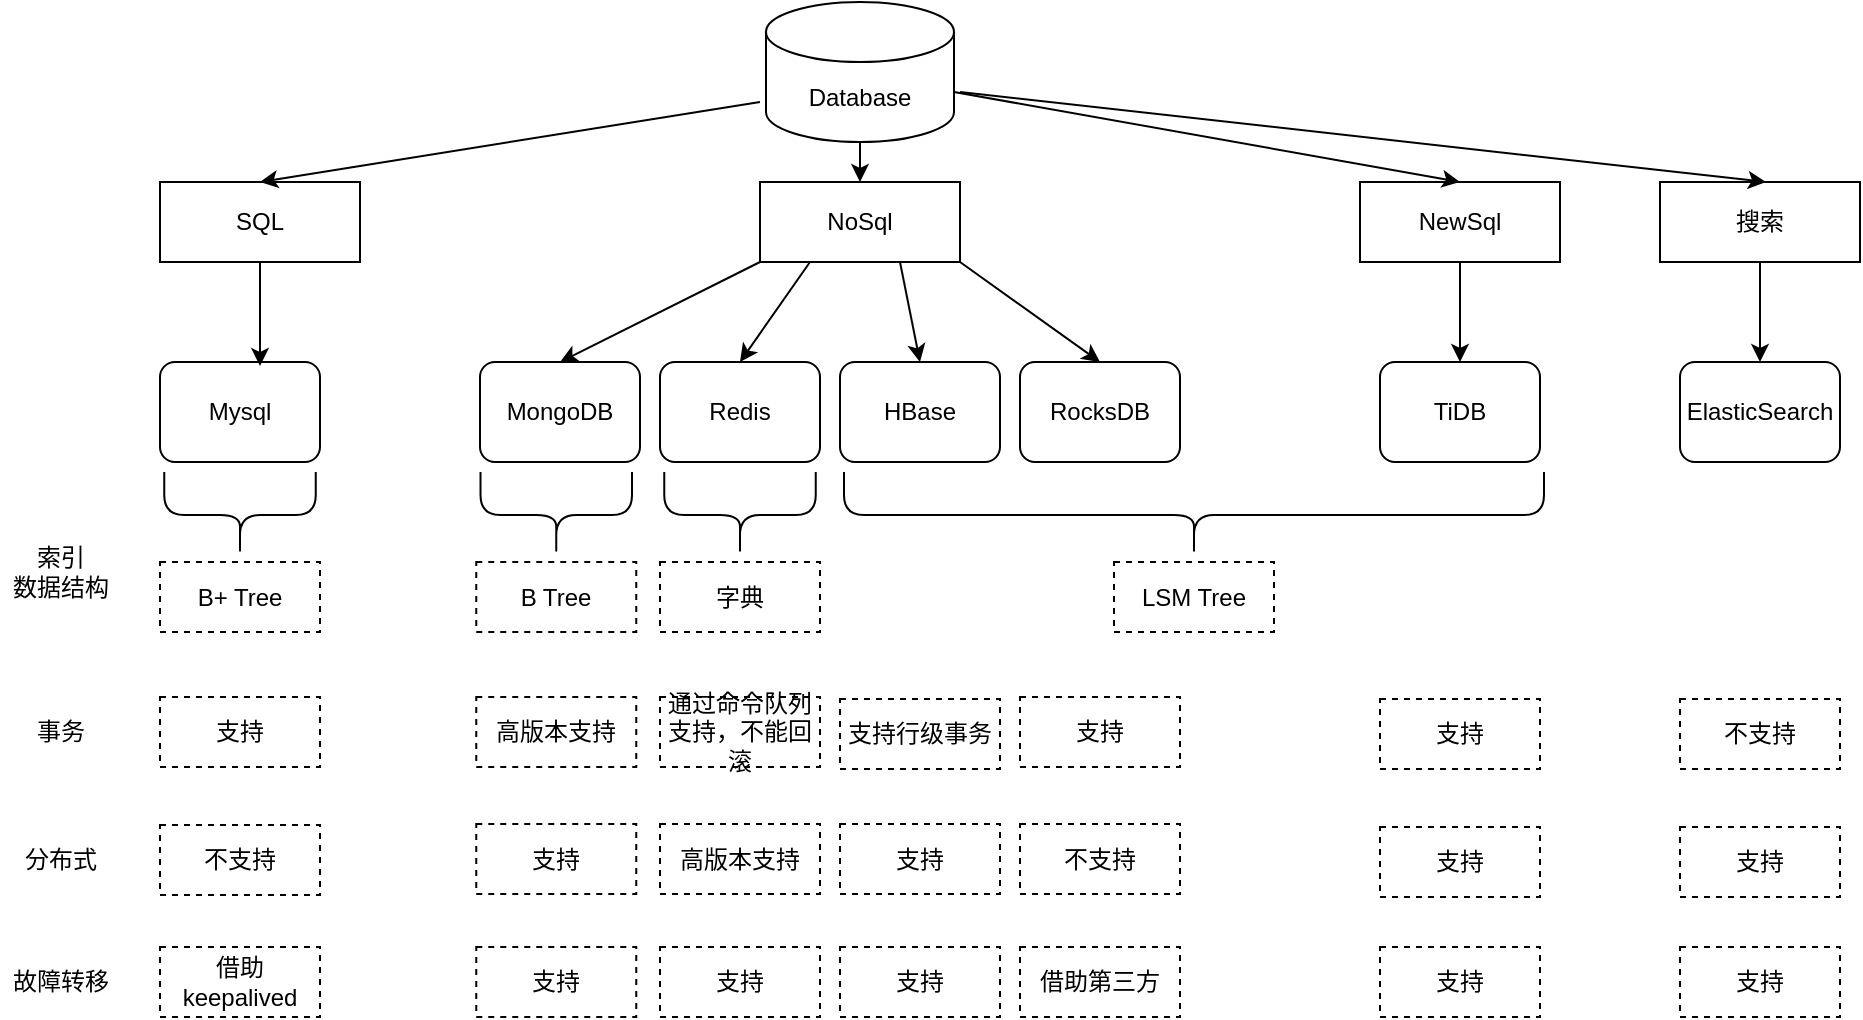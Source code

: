 <mxfile version="15.2.9" type="github">
  <diagram id="DRu2gxSG5SPX4MMIGEa3" name="Page-1">
    <mxGraphModel dx="1108" dy="450" grid="1" gridSize="10" guides="1" tooltips="1" connect="1" arrows="1" fold="1" page="1" pageScale="1" pageWidth="1654" pageHeight="2336" math="0" shadow="0">
      <root>
        <mxCell id="0" />
        <mxCell id="1" parent="0" />
        <mxCell id="0nGu9uPeD8ZVMmO9TPRt-2" value="Database" style="shape=cylinder3;whiteSpace=wrap;html=1;boundedLbl=1;backgroundOutline=1;size=15;" parent="1" vertex="1">
          <mxGeometry x="403" y="30" width="94" height="70" as="geometry" />
        </mxCell>
        <mxCell id="0nGu9uPeD8ZVMmO9TPRt-3" value="SQL" style="rounded=0;whiteSpace=wrap;html=1;" parent="1" vertex="1">
          <mxGeometry x="100" y="120" width="100" height="40" as="geometry" />
        </mxCell>
        <mxCell id="0nGu9uPeD8ZVMmO9TPRt-4" value="NoSql" style="rounded=0;whiteSpace=wrap;html=1;" parent="1" vertex="1">
          <mxGeometry x="400" y="120" width="100" height="40" as="geometry" />
        </mxCell>
        <mxCell id="0nGu9uPeD8ZVMmO9TPRt-5" value="NewSql" style="rounded=0;whiteSpace=wrap;html=1;" parent="1" vertex="1">
          <mxGeometry x="700" y="120" width="100" height="40" as="geometry" />
        </mxCell>
        <mxCell id="0nGu9uPeD8ZVMmO9TPRt-6" value="Mysql" style="rounded=1;whiteSpace=wrap;html=1;" parent="1" vertex="1">
          <mxGeometry x="100" y="210" width="80" height="50" as="geometry" />
        </mxCell>
        <mxCell id="0nGu9uPeD8ZVMmO9TPRt-7" value="MongoDB" style="rounded=1;whiteSpace=wrap;html=1;" parent="1" vertex="1">
          <mxGeometry x="260" y="210" width="80" height="50" as="geometry" />
        </mxCell>
        <mxCell id="0nGu9uPeD8ZVMmO9TPRt-8" value="TiDB" style="rounded=1;whiteSpace=wrap;html=1;" parent="1" vertex="1">
          <mxGeometry x="710" y="210" width="80" height="50" as="geometry" />
        </mxCell>
        <mxCell id="0nGu9uPeD8ZVMmO9TPRt-9" value="Redis" style="rounded=1;whiteSpace=wrap;html=1;" parent="1" vertex="1">
          <mxGeometry x="350" y="210" width="80" height="50" as="geometry" />
        </mxCell>
        <mxCell id="0nGu9uPeD8ZVMmO9TPRt-10" value="HBase" style="rounded=1;whiteSpace=wrap;html=1;" parent="1" vertex="1">
          <mxGeometry x="440" y="210" width="80" height="50" as="geometry" />
        </mxCell>
        <mxCell id="0nGu9uPeD8ZVMmO9TPRt-11" value="RocksDB" style="rounded=1;whiteSpace=wrap;html=1;" parent="1" vertex="1">
          <mxGeometry x="530" y="210" width="80" height="50" as="geometry" />
        </mxCell>
        <mxCell id="0nGu9uPeD8ZVMmO9TPRt-12" value="" style="endArrow=classic;html=1;entryX=0.5;entryY=0;entryDx=0;entryDy=0;" parent="1" target="0nGu9uPeD8ZVMmO9TPRt-3" edge="1">
          <mxGeometry width="50" height="50" relative="1" as="geometry">
            <mxPoint x="400" y="80" as="sourcePoint" />
            <mxPoint x="160" y="130" as="targetPoint" />
          </mxGeometry>
        </mxCell>
        <mxCell id="0nGu9uPeD8ZVMmO9TPRt-15" value="" style="endArrow=classic;html=1;exitX=0.5;exitY=1;exitDx=0;exitDy=0;exitPerimeter=0;" parent="1" source="0nGu9uPeD8ZVMmO9TPRt-2" target="0nGu9uPeD8ZVMmO9TPRt-4" edge="1">
          <mxGeometry width="50" height="50" relative="1" as="geometry">
            <mxPoint x="390" y="258" as="sourcePoint" />
            <mxPoint x="520" y="170" as="targetPoint" />
          </mxGeometry>
        </mxCell>
        <mxCell id="0nGu9uPeD8ZVMmO9TPRt-16" value="" style="endArrow=classic;html=1;entryX=0.5;entryY=0;entryDx=0;entryDy=0;exitX=1;exitY=0;exitDx=0;exitDy=45;exitPerimeter=0;" parent="1" source="0nGu9uPeD8ZVMmO9TPRt-2" target="0nGu9uPeD8ZVMmO9TPRt-5" edge="1">
          <mxGeometry width="50" height="50" relative="1" as="geometry">
            <mxPoint x="390" y="260" as="sourcePoint" />
            <mxPoint x="440" y="210" as="targetPoint" />
          </mxGeometry>
        </mxCell>
        <mxCell id="0nGu9uPeD8ZVMmO9TPRt-17" value="" style="endArrow=classic;html=1;exitX=0.5;exitY=1;exitDx=0;exitDy=0;entryX=0.625;entryY=0.04;entryDx=0;entryDy=0;entryPerimeter=0;" parent="1" source="0nGu9uPeD8ZVMmO9TPRt-3" target="0nGu9uPeD8ZVMmO9TPRt-6" edge="1">
          <mxGeometry width="50" height="50" relative="1" as="geometry">
            <mxPoint x="390" y="260" as="sourcePoint" />
            <mxPoint x="440" y="210" as="targetPoint" />
          </mxGeometry>
        </mxCell>
        <mxCell id="0nGu9uPeD8ZVMmO9TPRt-18" value="" style="endArrow=classic;html=1;entryX=0.5;entryY=0;entryDx=0;entryDy=0;exitX=0.5;exitY=1;exitDx=0;exitDy=0;" parent="1" source="0nGu9uPeD8ZVMmO9TPRt-5" target="0nGu9uPeD8ZVMmO9TPRt-8" edge="1">
          <mxGeometry width="50" height="50" relative="1" as="geometry">
            <mxPoint x="390" y="260" as="sourcePoint" />
            <mxPoint x="440" y="210" as="targetPoint" />
          </mxGeometry>
        </mxCell>
        <mxCell id="0nGu9uPeD8ZVMmO9TPRt-19" value="" style="endArrow=classic;html=1;exitX=0;exitY=1;exitDx=0;exitDy=0;" parent="1" source="0nGu9uPeD8ZVMmO9TPRt-4" edge="1">
          <mxGeometry width="50" height="50" relative="1" as="geometry">
            <mxPoint x="390" y="260" as="sourcePoint" />
            <mxPoint x="300" y="210" as="targetPoint" />
          </mxGeometry>
        </mxCell>
        <mxCell id="0nGu9uPeD8ZVMmO9TPRt-20" value="" style="endArrow=classic;html=1;exitX=0.25;exitY=1;exitDx=0;exitDy=0;entryX=0.5;entryY=0;entryDx=0;entryDy=0;" parent="1" source="0nGu9uPeD8ZVMmO9TPRt-4" target="0nGu9uPeD8ZVMmO9TPRt-9" edge="1">
          <mxGeometry width="50" height="50" relative="1" as="geometry">
            <mxPoint x="390" y="260" as="sourcePoint" />
            <mxPoint x="440" y="210" as="targetPoint" />
          </mxGeometry>
        </mxCell>
        <mxCell id="0nGu9uPeD8ZVMmO9TPRt-21" value="" style="endArrow=classic;html=1;entryX=0.5;entryY=0;entryDx=0;entryDy=0;" parent="1" target="0nGu9uPeD8ZVMmO9TPRt-10" edge="1">
          <mxGeometry width="50" height="50" relative="1" as="geometry">
            <mxPoint x="470" y="160" as="sourcePoint" />
            <mxPoint x="440" y="210" as="targetPoint" />
          </mxGeometry>
        </mxCell>
        <mxCell id="0nGu9uPeD8ZVMmO9TPRt-22" value="" style="endArrow=classic;html=1;entryX=0.5;entryY=0;entryDx=0;entryDy=0;exitX=1;exitY=1;exitDx=0;exitDy=0;" parent="1" source="0nGu9uPeD8ZVMmO9TPRt-4" target="0nGu9uPeD8ZVMmO9TPRt-11" edge="1">
          <mxGeometry width="50" height="50" relative="1" as="geometry">
            <mxPoint x="390" y="260" as="sourcePoint" />
            <mxPoint x="440" y="210" as="targetPoint" />
          </mxGeometry>
        </mxCell>
        <mxCell id="p9qC6Sfa_oU3Ob1x9fZa-5" value="索引&lt;br&gt;数据结构" style="text;html=1;resizable=0;autosize=1;align=center;verticalAlign=middle;points=[];fillColor=none;strokeColor=none;rounded=0;" vertex="1" parent="1">
          <mxGeometry x="20" y="300" width="60" height="30" as="geometry" />
        </mxCell>
        <mxCell id="p9qC6Sfa_oU3Ob1x9fZa-11" value="" style="shape=curlyBracket;whiteSpace=wrap;html=1;rounded=1;flipH=1;rotation=90;" vertex="1" parent="1">
          <mxGeometry x="595.5" y="111.5" width="43" height="350" as="geometry" />
        </mxCell>
        <mxCell id="p9qC6Sfa_oU3Ob1x9fZa-13" value="LSM Tree" style="rounded=0;whiteSpace=wrap;html=1;dashed=1;" vertex="1" parent="1">
          <mxGeometry x="577" y="310" width="80" height="35" as="geometry" />
        </mxCell>
        <mxCell id="p9qC6Sfa_oU3Ob1x9fZa-14" value="" style="shape=curlyBracket;whiteSpace=wrap;html=1;rounded=1;flipH=1;rotation=90;" vertex="1" parent="1">
          <mxGeometry x="276.63" y="248.63" width="43" height="75.75" as="geometry" />
        </mxCell>
        <mxCell id="p9qC6Sfa_oU3Ob1x9fZa-15" value="" style="shape=curlyBracket;whiteSpace=wrap;html=1;rounded=1;flipH=1;rotation=90;" vertex="1" parent="1">
          <mxGeometry x="368.5" y="248.63" width="43" height="75.75" as="geometry" />
        </mxCell>
        <mxCell id="p9qC6Sfa_oU3Ob1x9fZa-16" value="" style="shape=curlyBracket;whiteSpace=wrap;html=1;rounded=1;flipH=1;rotation=90;" vertex="1" parent="1">
          <mxGeometry x="118.5" y="248.63" width="43" height="75.75" as="geometry" />
        </mxCell>
        <mxCell id="p9qC6Sfa_oU3Ob1x9fZa-17" value="B+ Tree" style="rounded=0;whiteSpace=wrap;html=1;dashed=1;" vertex="1" parent="1">
          <mxGeometry x="100" y="310" width="80" height="35" as="geometry" />
        </mxCell>
        <mxCell id="p9qC6Sfa_oU3Ob1x9fZa-18" value="B Tree" style="rounded=0;whiteSpace=wrap;html=1;dashed=1;" vertex="1" parent="1">
          <mxGeometry x="258.13" y="310" width="80" height="35" as="geometry" />
        </mxCell>
        <mxCell id="p9qC6Sfa_oU3Ob1x9fZa-19" value="字典" style="rounded=0;whiteSpace=wrap;html=1;dashed=1;" vertex="1" parent="1">
          <mxGeometry x="350" y="310" width="80" height="35" as="geometry" />
        </mxCell>
        <mxCell id="p9qC6Sfa_oU3Ob1x9fZa-20" value="事务" style="text;html=1;resizable=0;autosize=1;align=center;verticalAlign=middle;points=[];fillColor=none;strokeColor=none;rounded=0;" vertex="1" parent="1">
          <mxGeometry x="30" y="385" width="40" height="20" as="geometry" />
        </mxCell>
        <mxCell id="p9qC6Sfa_oU3Ob1x9fZa-21" value="分布式" style="text;html=1;resizable=0;autosize=1;align=center;verticalAlign=middle;points=[];fillColor=none;strokeColor=none;rounded=0;" vertex="1" parent="1">
          <mxGeometry x="25" y="448.5" width="50" height="20" as="geometry" />
        </mxCell>
        <mxCell id="p9qC6Sfa_oU3Ob1x9fZa-22" value="故障转移" style="text;html=1;resizable=0;autosize=1;align=center;verticalAlign=middle;points=[];fillColor=none;strokeColor=none;rounded=0;" vertex="1" parent="1">
          <mxGeometry x="20" y="510" width="60" height="20" as="geometry" />
        </mxCell>
        <mxCell id="p9qC6Sfa_oU3Ob1x9fZa-23" value="支持" style="rounded=0;whiteSpace=wrap;html=1;dashed=1;" vertex="1" parent="1">
          <mxGeometry x="100" y="377.5" width="80" height="35" as="geometry" />
        </mxCell>
        <mxCell id="p9qC6Sfa_oU3Ob1x9fZa-24" value="不支持" style="rounded=0;whiteSpace=wrap;html=1;dashed=1;" vertex="1" parent="1">
          <mxGeometry x="100" y="441.5" width="80" height="35" as="geometry" />
        </mxCell>
        <mxCell id="p9qC6Sfa_oU3Ob1x9fZa-25" value="通过命令队列支持，不能回滚" style="rounded=0;whiteSpace=wrap;html=1;dashed=1;" vertex="1" parent="1">
          <mxGeometry x="350" y="377.5" width="80" height="35" as="geometry" />
        </mxCell>
        <mxCell id="p9qC6Sfa_oU3Ob1x9fZa-26" value="支持" style="rounded=0;whiteSpace=wrap;html=1;dashed=1;" vertex="1" parent="1">
          <mxGeometry x="710" y="378.5" width="80" height="35" as="geometry" />
        </mxCell>
        <mxCell id="p9qC6Sfa_oU3Ob1x9fZa-27" value="支持" style="rounded=0;whiteSpace=wrap;html=1;dashed=1;" vertex="1" parent="1">
          <mxGeometry x="710" y="442.5" width="80" height="35" as="geometry" />
        </mxCell>
        <mxCell id="p9qC6Sfa_oU3Ob1x9fZa-28" value="支持行级事务" style="rounded=0;whiteSpace=wrap;html=1;dashed=1;" vertex="1" parent="1">
          <mxGeometry x="440" y="378.5" width="80" height="35" as="geometry" />
        </mxCell>
        <mxCell id="p9qC6Sfa_oU3Ob1x9fZa-29" value="高版本支持" style="rounded=0;whiteSpace=wrap;html=1;dashed=1;" vertex="1" parent="1">
          <mxGeometry x="258.13" y="377.5" width="80" height="35" as="geometry" />
        </mxCell>
        <mxCell id="p9qC6Sfa_oU3Ob1x9fZa-30" value="支持" style="rounded=0;whiteSpace=wrap;html=1;dashed=1;" vertex="1" parent="1">
          <mxGeometry x="530" y="377.5" width="80" height="35" as="geometry" />
        </mxCell>
        <mxCell id="p9qC6Sfa_oU3Ob1x9fZa-31" value="支持" style="rounded=0;whiteSpace=wrap;html=1;dashed=1;" vertex="1" parent="1">
          <mxGeometry x="258.13" y="441" width="80" height="35" as="geometry" />
        </mxCell>
        <mxCell id="p9qC6Sfa_oU3Ob1x9fZa-32" value="高版本支持" style="rounded=0;whiteSpace=wrap;html=1;dashed=1;" vertex="1" parent="1">
          <mxGeometry x="350" y="441" width="80" height="35" as="geometry" />
        </mxCell>
        <mxCell id="p9qC6Sfa_oU3Ob1x9fZa-33" value="支持" style="rounded=0;whiteSpace=wrap;html=1;dashed=1;" vertex="1" parent="1">
          <mxGeometry x="440" y="441" width="80" height="35" as="geometry" />
        </mxCell>
        <mxCell id="p9qC6Sfa_oU3Ob1x9fZa-34" value="不支持" style="rounded=0;whiteSpace=wrap;html=1;dashed=1;" vertex="1" parent="1">
          <mxGeometry x="530" y="441" width="80" height="35" as="geometry" />
        </mxCell>
        <mxCell id="p9qC6Sfa_oU3Ob1x9fZa-35" value="借助keepalived&lt;span style=&quot;color: rgba(0 , 0 , 0 , 0) ; font-family: monospace ; font-size: 0px&quot;&gt;%3CmxGraphModel%3E%3Croot%3E%3CmxCell%20id%3D%220%22%2F%3E%3CmxCell%20id%3D%221%22%20parent%3D%220%22%2F%3E%3CmxCell%20id%3D%222%22%20value%3D%22%E4%B8%8D%E6%94%AF%E6%8C%81%22%20style%3D%22rounded%3D0%3BwhiteSpace%3Dwrap%3Bhtml%3D1%3Bdashed%3D1%3B%22%20vertex%3D%221%22%20parent%3D%221%22%3E%3CmxGeometry%20x%3D%22100%22%20y%3D%22441.5%22%20width%3D%2280%22%20height%3D%2235%22%20as%3D%22geometry%22%2F%3E%3C%2FmxCell%3E%3C%2Froot%3E%3C%2FmxGraphModel%3E&lt;/span&gt;" style="rounded=0;whiteSpace=wrap;html=1;dashed=1;" vertex="1" parent="1">
          <mxGeometry x="100" y="502.5" width="80" height="35" as="geometry" />
        </mxCell>
        <mxCell id="p9qC6Sfa_oU3Ob1x9fZa-36" value="支持" style="rounded=0;whiteSpace=wrap;html=1;dashed=1;" vertex="1" parent="1">
          <mxGeometry x="350" y="502.5" width="80" height="35" as="geometry" />
        </mxCell>
        <mxCell id="p9qC6Sfa_oU3Ob1x9fZa-37" value="支持" style="rounded=0;whiteSpace=wrap;html=1;dashed=1;" vertex="1" parent="1">
          <mxGeometry x="258.13" y="502.5" width="80" height="35" as="geometry" />
        </mxCell>
        <mxCell id="p9qC6Sfa_oU3Ob1x9fZa-38" value="借助第三方&lt;span style=&quot;color: rgba(0 , 0 , 0 , 0) ; font-family: monospace ; font-size: 0px&quot;&gt;%3CmxGraphModel%3E%3Croot%3E%3CmxCell%20id%3D%220%22%2F%3E%3CmxCell%20id%3D%221%22%20parent%3D%220%22%2F%3E%3CmxCell%20id%3D%222%22%20value%3D%22%E4%B8%8D%E6%94%AF%E6%8C%81%22%20style%3D%22rounded%3D0%3BwhiteSpace%3Dwrap%3Bhtml%3D1%3Bdashed%3D1%3B%22%20vertex%3D%221%22%20parent%3D%221%22%3E%3CmxGeometry%20x%3D%22100%22%20y%3D%22441.5%22%20width%3D%2280%22%20height%3D%2235%22%20as%3D%22geometry%22%2F%3E%3C%2FmxCell%3E%3C%2Froot%3E%3C%2FmxGraphModel%3E&lt;/span&gt;" style="rounded=0;whiteSpace=wrap;html=1;dashed=1;" vertex="1" parent="1">
          <mxGeometry x="530" y="502.5" width="80" height="35" as="geometry" />
        </mxCell>
        <mxCell id="p9qC6Sfa_oU3Ob1x9fZa-39" value="支持" style="rounded=0;whiteSpace=wrap;html=1;dashed=1;" vertex="1" parent="1">
          <mxGeometry x="440" y="502.5" width="80" height="35" as="geometry" />
        </mxCell>
        <mxCell id="p9qC6Sfa_oU3Ob1x9fZa-40" value="支持" style="rounded=0;whiteSpace=wrap;html=1;dashed=1;" vertex="1" parent="1">
          <mxGeometry x="710" y="502.5" width="80" height="35" as="geometry" />
        </mxCell>
        <mxCell id="p9qC6Sfa_oU3Ob1x9fZa-41" value="搜索" style="rounded=0;whiteSpace=wrap;html=1;" vertex="1" parent="1">
          <mxGeometry x="850" y="120" width="100" height="40" as="geometry" />
        </mxCell>
        <mxCell id="p9qC6Sfa_oU3Ob1x9fZa-42" value="" style="endArrow=classic;html=1;entryX=0.5;entryY=0;entryDx=0;entryDy=0;" edge="1" parent="1">
          <mxGeometry width="50" height="50" relative="1" as="geometry">
            <mxPoint x="500" y="75" as="sourcePoint" />
            <mxPoint x="903" y="120" as="targetPoint" />
          </mxGeometry>
        </mxCell>
        <mxCell id="p9qC6Sfa_oU3Ob1x9fZa-43" value="ElasticSearch" style="rounded=1;whiteSpace=wrap;html=1;" vertex="1" parent="1">
          <mxGeometry x="860" y="210" width="80" height="50" as="geometry" />
        </mxCell>
        <mxCell id="p9qC6Sfa_oU3Ob1x9fZa-44" value="" style="endArrow=classic;html=1;entryX=0.5;entryY=0;entryDx=0;entryDy=0;exitX=0.5;exitY=1;exitDx=0;exitDy=0;" edge="1" parent="1" source="p9qC6Sfa_oU3Ob1x9fZa-41" target="p9qC6Sfa_oU3Ob1x9fZa-43">
          <mxGeometry width="50" height="50" relative="1" as="geometry">
            <mxPoint x="910" y="170" as="sourcePoint" />
            <mxPoint x="760" y="220" as="targetPoint" />
          </mxGeometry>
        </mxCell>
        <mxCell id="p9qC6Sfa_oU3Ob1x9fZa-45" value="不支持" style="rounded=0;whiteSpace=wrap;html=1;dashed=1;" vertex="1" parent="1">
          <mxGeometry x="860" y="378.5" width="80" height="35" as="geometry" />
        </mxCell>
        <mxCell id="p9qC6Sfa_oU3Ob1x9fZa-46" value="支持" style="rounded=0;whiteSpace=wrap;html=1;dashed=1;" vertex="1" parent="1">
          <mxGeometry x="860" y="442.5" width="80" height="35" as="geometry" />
        </mxCell>
        <mxCell id="p9qC6Sfa_oU3Ob1x9fZa-47" value="支持" style="rounded=0;whiteSpace=wrap;html=1;dashed=1;" vertex="1" parent="1">
          <mxGeometry x="860" y="502.5" width="80" height="35" as="geometry" />
        </mxCell>
      </root>
    </mxGraphModel>
  </diagram>
</mxfile>

